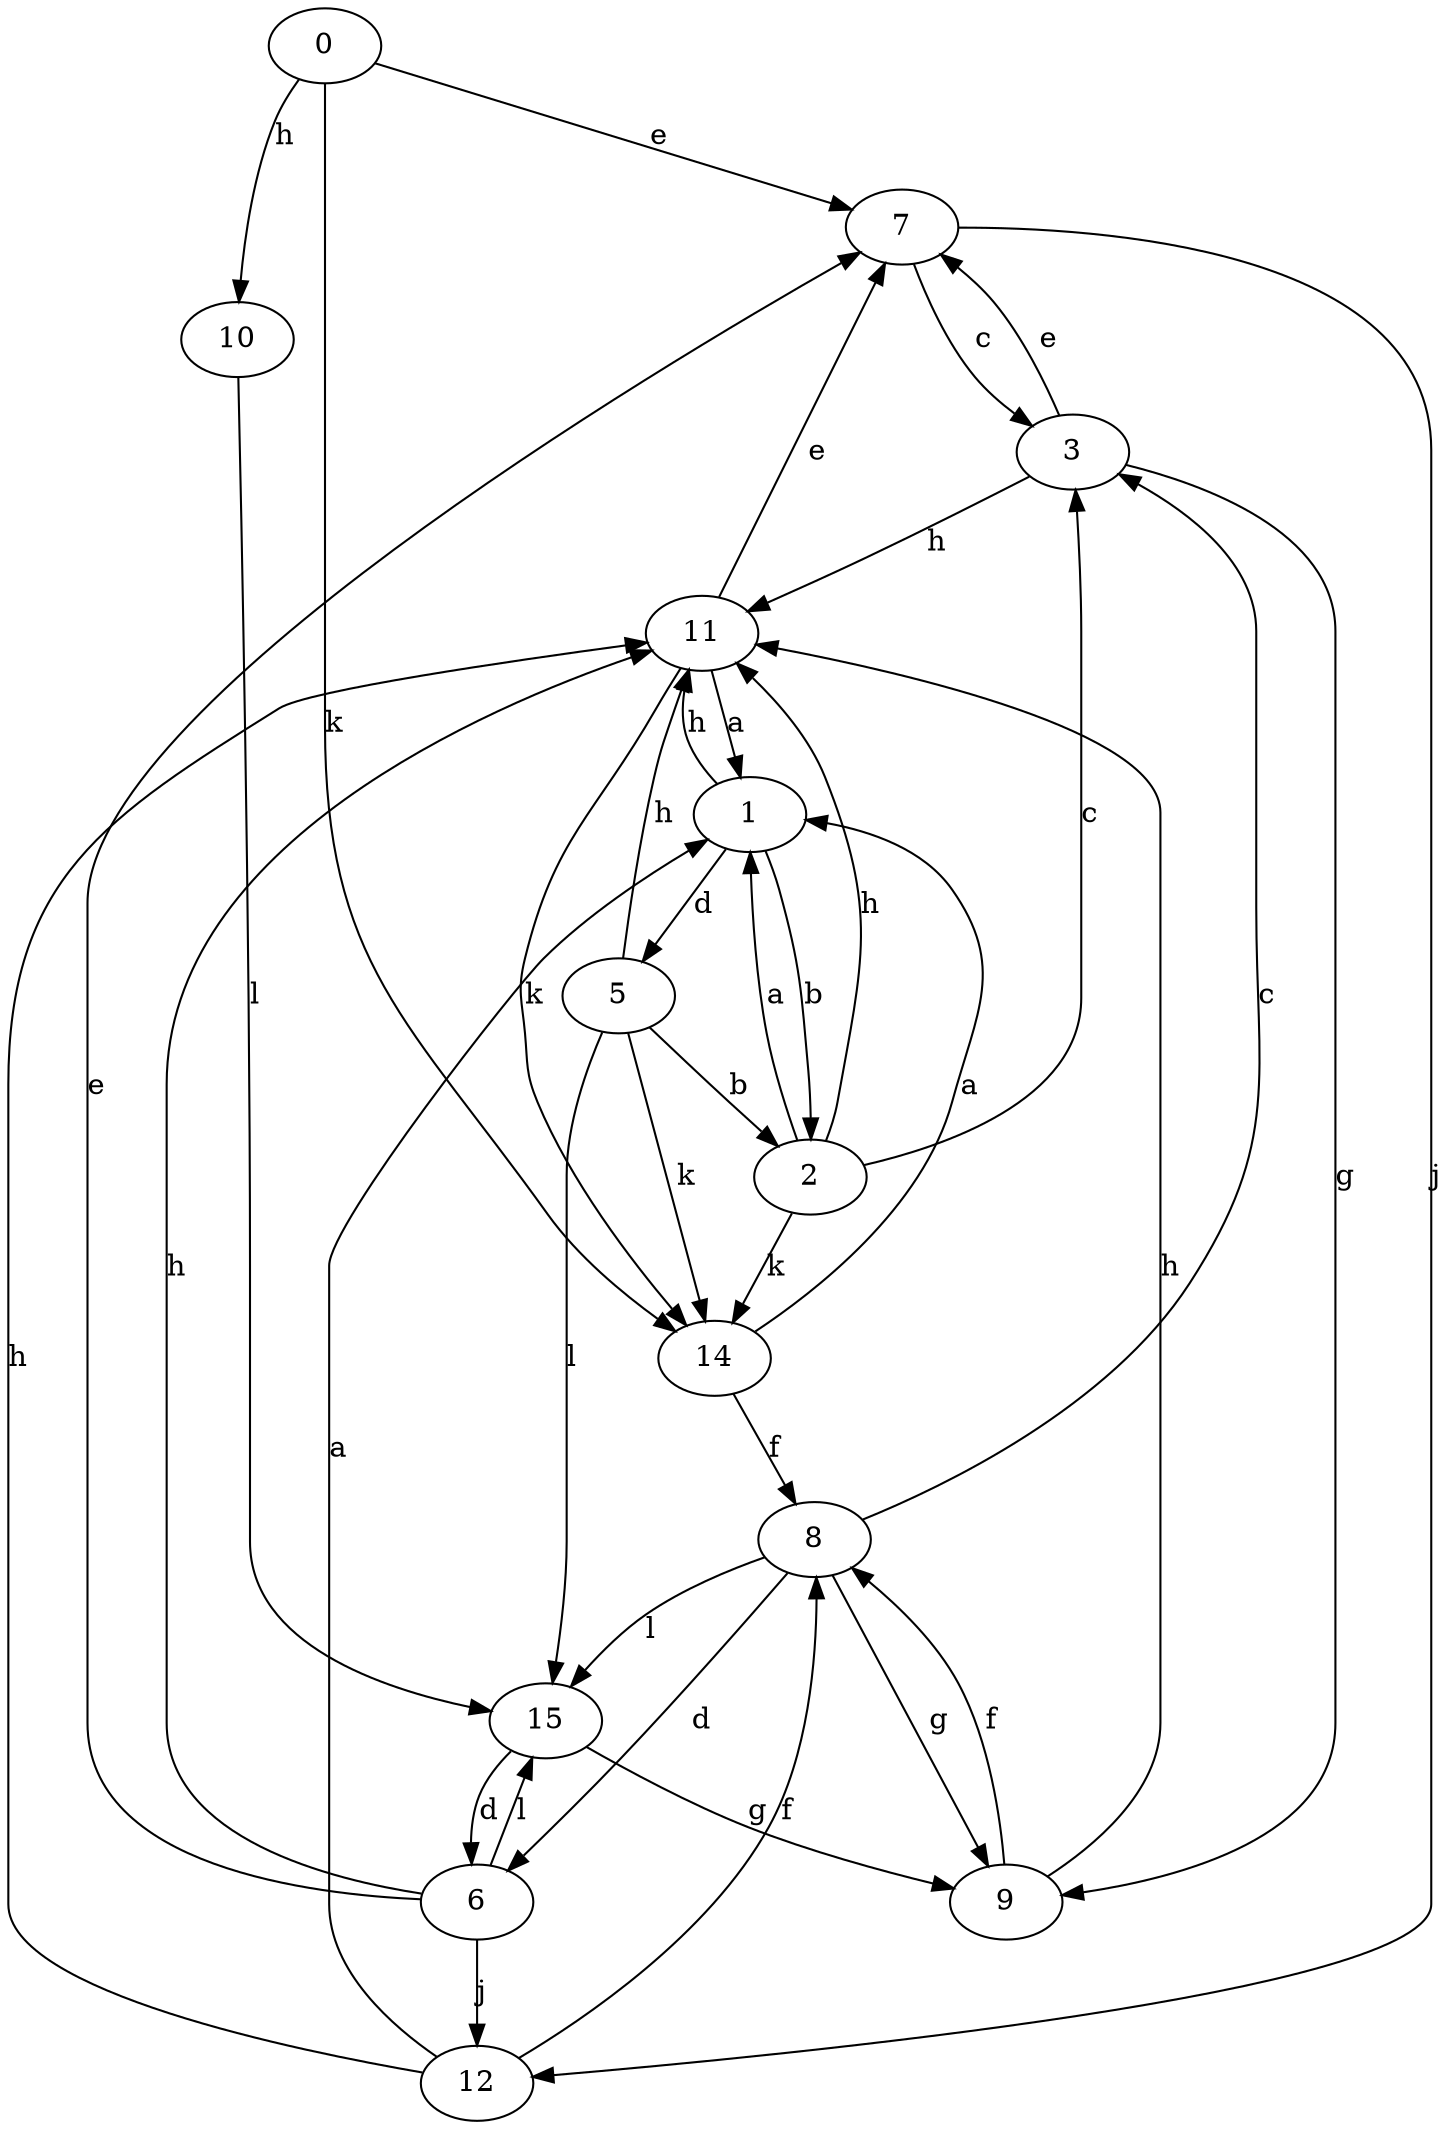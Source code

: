 strict digraph  {
0;
1;
2;
3;
5;
6;
7;
8;
9;
10;
11;
12;
14;
15;
0 -> 7  [label=e];
0 -> 10  [label=h];
0 -> 14  [label=k];
1 -> 2  [label=b];
1 -> 5  [label=d];
1 -> 11  [label=h];
2 -> 1  [label=a];
2 -> 3  [label=c];
2 -> 11  [label=h];
2 -> 14  [label=k];
3 -> 7  [label=e];
3 -> 9  [label=g];
3 -> 11  [label=h];
5 -> 2  [label=b];
5 -> 11  [label=h];
5 -> 14  [label=k];
5 -> 15  [label=l];
6 -> 7  [label=e];
6 -> 11  [label=h];
6 -> 12  [label=j];
6 -> 15  [label=l];
7 -> 3  [label=c];
7 -> 12  [label=j];
8 -> 3  [label=c];
8 -> 6  [label=d];
8 -> 9  [label=g];
8 -> 15  [label=l];
9 -> 8  [label=f];
9 -> 11  [label=h];
10 -> 15  [label=l];
11 -> 1  [label=a];
11 -> 7  [label=e];
11 -> 14  [label=k];
12 -> 1  [label=a];
12 -> 8  [label=f];
12 -> 11  [label=h];
14 -> 1  [label=a];
14 -> 8  [label=f];
15 -> 6  [label=d];
15 -> 9  [label=g];
}
